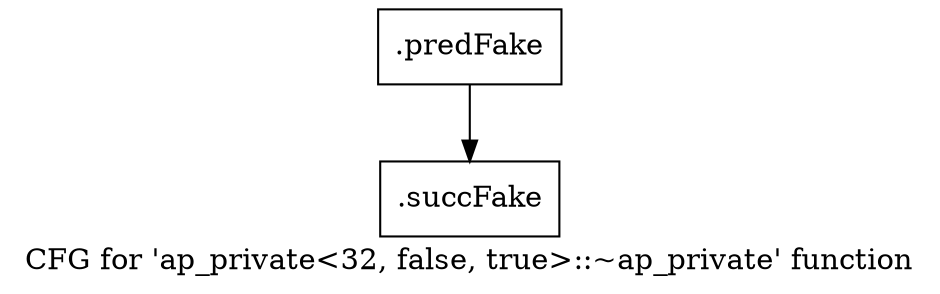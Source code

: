 digraph "CFG for 'ap_private\<32, false, true\>::~ap_private' function" {
	label="CFG for 'ap_private\<32, false, true\>::~ap_private' function";

	Node0x46c1100 [shape=record,filename="",linenumber="",label="{.predFake}"];
	Node0x46c1100 -> Node0x47ca310[ callList="" memoryops="" filename="/media/miguel/NewVolume/Linux/Xilinx/Vitis_HLS/2020.2/include/etc/ap_private.h" execusionnum="516"];
	Node0x47ca310 [shape=record,filename="/media/miguel/NewVolume/Linux/Xilinx/Vitis_HLS/2020.2/include/etc/ap_private.h",linenumber="1752",label="{.succFake}"];
}
